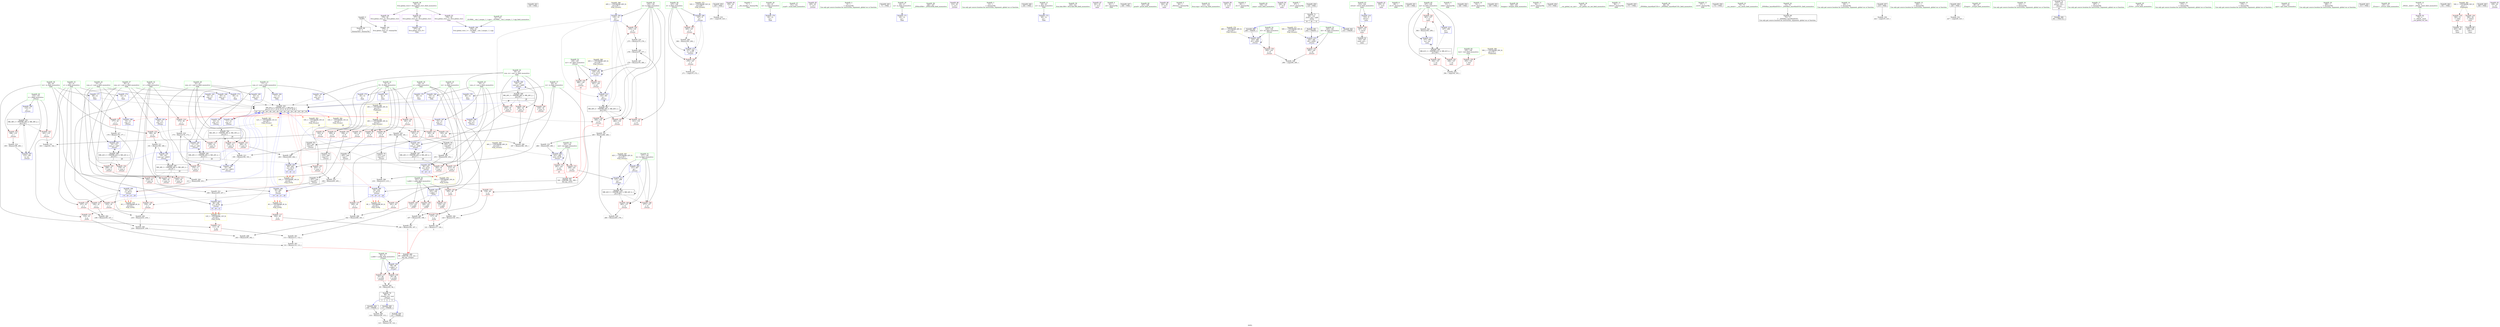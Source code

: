 digraph "SVFG" {
	label="SVFG";

	Node0x55a51d9b65b0 [shape=record,color=grey,label="{NodeID: 0\nNullPtr}"];
	Node0x55a51d9b65b0 -> Node0x55a51dad0b40[style=solid];
	Node0x55a51d9b65b0 -> Node0x55a51dad7b60[style=solid];
	Node0x55a51d77b920 [shape=record,color=black,label="{NodeID: 443\n150 = PHI()\n}"];
	Node0x55a51dad2490 [shape=record,color=blue,label="{NodeID: 194\n18\<--187\nsum_vx\<--add9\n_Z3runv\n}"];
	Node0x55a51dad2490 -> Node0x55a51daf3960[style=dashed];
	Node0x55a51daced50 [shape=record,color=red,label="{NodeID: 111\n190\<--20\n\<--sum_vy\n_Z3runv\n}"];
	Node0x55a51daced50 -> Node0x55a51dae1310[style=solid];
	Node0x55a51dacd590 [shape=record,color=green,label="{NodeID: 28\n22\<--23\nsum_vz\<--sum_vz_field_insensitive\nGlob }"];
	Node0x55a51dacd590 -> Node0x55a51dacefc0[style=solid];
	Node0x55a51dacd590 -> Node0x55a51dad4310[style=solid];
	Node0x55a51dacd590 -> Node0x55a51dad43a0[style=solid];
	Node0x55a51dacd590 -> Node0x55a51dad6f60[style=solid];
	Node0x55a51dacd590 -> Node0x55a51dad7e00[style=solid];
	Node0x55a51dacd590 -> Node0x55a51dad2630[style=solid];
	Node0x55a51dad4240 [shape=record,color=grey,label="{NodeID: 305\n253 = Binary(250, 252, )\n}"];
	Node0x55a51dad4240 -> Node0x55a51dad2a40[style=solid];
	Node0x55a51dad5610 [shape=record,color=red,label="{NodeID: 139\n106\<--101\n\<--t.addr\n_Z1Fd\n}"];
	Node0x55a51dad5610 -> Node0x55a51dad3340[style=solid];
	Node0x55a51dad0000 [shape=record,color=green,label="{NodeID: 56\n147\<--148\nii\<--ii_field_insensitive\n_Z3runv\n}"];
	Node0x55a51dad0000 -> Node0x55a51dad63e0[style=solid];
	Node0x55a51dad0000 -> Node0x55a51dad64b0[style=solid];
	Node0x55a51dad0000 -> Node0x55a51dad2e50[style=solid];
	Node0x55a51dad0000 -> Node0x55a51dada5a0[style=solid];
	Node0x55a51dae3410 [shape=record,color=grey,label="{NodeID: 333\n231 = cmp(230, 223, )\n}"];
	Node0x55a51dad6d60 [shape=record,color=blue,label="{NodeID: 167\n18\<--12\nsum_vx\<--\nGlob }"];
	Node0x55a51dad6d60 -> Node0x55a51daf1c60[style=dashed];
	Node0x55a51dad18a0 [shape=record,color=purple,label="{NodeID: 84\n350\<--42\n\<--.str\nmain\n}"];
	Node0x55a51dacb890 [shape=record,color=green,label="{NodeID: 1\n7\<--1\n__dso_handle\<--dummyObj\nGlob }"];
	Node0x55a51db10a20 [shape=record,color=black,label="{NodeID: 444\n109 = PHI(88, )\n}"];
	Node0x55a51db10a20 -> Node0x55a51dad3940[style=solid];
	Node0x55a51dad2560 [shape=record,color=blue,label="{NodeID: 195\n20\<--191\nsum_vy\<--add10\n_Z3runv\n}"];
	Node0x55a51dad2560 -> Node0x55a51daf3e60[style=dashed];
	Node0x55a51dacee20 [shape=record,color=red,label="{NodeID: 112\n225\<--20\n\<--sum_vy\n_Z3runv\n}"];
	Node0x55a51dacd690 [shape=record,color=green,label="{NodeID: 29\n24\<--25\ncx\<--cx_field_insensitive\nGlob }"];
	Node0x55a51dacd690 -> Node0x55a51dad7060[style=solid];
	Node0x55a51dae0b90 [shape=record,color=grey,label="{NodeID: 306\n216 = Binary(213, 215, )\n}"];
	Node0x55a51dae0b90 -> Node0x55a51dad2970[style=solid];
	Node0x55a51dad56e0 [shape=record,color=red,label="{NodeID: 140\n112\<--101\n\<--t.addr\n_Z1Fd\n}"];
	Node0x55a51dad56e0 -> Node0x55a51dad3c40[style=solid];
	Node0x55a51dad00d0 [shape=record,color=green,label="{NodeID: 57\n151\<--152\nscanf\<--scanf_field_insensitive\n}"];
	Node0x55a51dad6e60 [shape=record,color=blue,label="{NodeID: 168\n20\<--12\nsum_vy\<--\nGlob }"];
	Node0x55a51dad6e60 -> Node0x55a51daf1c60[style=dashed];
	Node0x55a51dad1970 [shape=record,color=purple,label="{NodeID: 85\n245\<--45\n\<--.str.1\n_Z3runv\n}"];
	Node0x55a51dacb920 [shape=record,color=green,label="{NodeID: 2\n9\<--1\n\<--dummyObj\nCan only get source location for instruction, argument, global var or function.}"];
	Node0x55a51db10c10 [shape=record,color=black,label="{NodeID: 445\n71 = PHI()\n}"];
	Node0x55a51daf6060 [shape=record,color=yellow,style=double,label="{NodeID: 362\n10V_1 = ENCHI(MR_10V_0)\npts\{37 \}\nFun[_Z3runv]|{|<s2>28}}"];
	Node0x55a51daf6060 -> Node0x55a51dad4ec0[style=dashed];
	Node0x55a51daf6060 -> Node0x55a51dad2a40[style=dashed];
	Node0x55a51daf6060:s2 -> Node0x55a51daf1c60[style=dashed,color=blue];
	Node0x55a51dad2630 [shape=record,color=blue,label="{NodeID: 196\n22\<--195\nsum_vz\<--add11\n_Z3runv\n}"];
	Node0x55a51dad2630 -> Node0x55a51daf4360[style=dashed];
	Node0x55a51daceef0 [shape=record,color=red,label="{NodeID: 113\n255\<--20\n\<--sum_vy\n_Z3runv\n}"];
	Node0x55a51daceef0 -> Node0x55a51dae1490[style=solid];
	Node0x55a51dacd790 [shape=record,color=green,label="{NodeID: 30\n26\<--27\ncy\<--cy_field_insensitive\nGlob }"];
	Node0x55a51dacd790 -> Node0x55a51dad7160[style=solid];
	Node0x55a51dae0d10 [shape=record,color=grey,label="{NodeID: 307\n279 = Binary(278, 280, )\n}"];
	Node0x55a51dae0d10 -> Node0x55a51dad2f20[style=solid];
	Node0x55a51dad57b0 [shape=record,color=red,label="{NodeID: 141\n119\<--101\n\<--t.addr\n_Z1Fd\n}"];
	Node0x55a51dad57b0 -> Node0x55a51dae2990[style=solid];
	Node0x55a51dad01d0 [shape=record,color=green,label="{NodeID: 58\n166\<--167\n_ZNSirsERd\<--_ZNSirsERd_field_insensitive\n}"];
	Node0x55a51dad6f60 [shape=record,color=blue,label="{NodeID: 169\n22\<--12\nsum_vz\<--\nGlob }"];
	Node0x55a51dad6f60 -> Node0x55a51daf1c60[style=dashed];
	Node0x55a51dad1a40 [shape=record,color=purple,label="{NodeID: 86\n312\<--45\n\<--.str.1\n_Z3runv\n}"];
	Node0x55a51dacb9b0 [shape=record,color=green,label="{NodeID: 3\n12\<--1\n\<--dummyObj\nCan only get source location for instruction, argument, global var or function.}"];
	Node0x55a51db10ce0 [shape=record,color=black,label="{NodeID: 446\n244 = PHI()\n}"];
	Node0x55a51daf6140 [shape=record,color=yellow,style=double,label="{NodeID: 363\n12V_1 = ENCHI(MR_12V_0)\npts\{39 \}\nFun[_Z3runv]|{|<s2>28}}"];
	Node0x55a51daf6140 -> Node0x55a51dad5060[style=dashed];
	Node0x55a51daf6140 -> Node0x55a51dad2b10[style=dashed];
	Node0x55a51daf6140:s2 -> Node0x55a51daf1c60[style=dashed,color=blue];
	Node0x55a51dad2700 [shape=record,color=blue,label="{NodeID: 197\n133\<--199\ni\<--inc\n_Z3runv\n}"];
	Node0x55a51dad2700 -> Node0x55a51daf4860[style=dashed];
	Node0x55a51dacefc0 [shape=record,color=red,label="{NodeID: 114\n194\<--22\n\<--sum_vz\n_Z3runv\n}"];
	Node0x55a51dacefc0 -> Node0x55a51dae1610[style=solid];
	Node0x55a51dacd890 [shape=record,color=green,label="{NodeID: 31\n28\<--29\ncz\<--cz_field_insensitive\nGlob }"];
	Node0x55a51dacd890 -> Node0x55a51dad7260[style=solid];
	Node0x55a51dae0e90 [shape=record,color=grey,label="{NodeID: 308\n187 = Binary(186, 185, )\n}"];
	Node0x55a51dae0e90 -> Node0x55a51dad2490[style=solid];
	Node0x55a51dad5880 [shape=record,color=red,label="{NodeID: 142\n161\<--133\n\<--i\n_Z3runv\n}"];
	Node0x55a51dad5880 -> Node0x55a51dae3110[style=solid];
	Node0x55a51dad02d0 [shape=record,color=green,label="{NodeID: 59\n220\<--221\nllvm.fabs.f64\<--llvm.fabs.f64_field_insensitive\n}"];
	Node0x55a51dad7060 [shape=record,color=blue,label="{NodeID: 170\n24\<--12\ncx\<--\nGlob }"];
	Node0x55a51dad1b10 [shape=record,color=purple,label="{NodeID: 87\n341\<--47\n\<--.str.2\nmain\n}"];
	Node0x55a51dacba40 [shape=record,color=green,label="{NodeID: 4\n42\<--1\n.str\<--dummyObj\nGlob }"];
	Node0x55a51db10db0 [shape=record,color=black,label="{NodeID: 447\n246 = PHI()\n}"];
	Node0x55a51daf6220 [shape=record,color=yellow,style=double,label="{NodeID: 364\n14V_1 = ENCHI(MR_14V_0)\npts\{41 \}\nFun[_Z3runv]|{|<s2>28}}"];
	Node0x55a51daf6220 -> Node0x55a51dad5200[style=dashed];
	Node0x55a51daf6220 -> Node0x55a51dad2be0[style=dashed];
	Node0x55a51daf6220:s2 -> Node0x55a51daf1c60[style=dashed,color=blue];
	Node0x55a51dad27d0 [shape=record,color=blue,label="{NodeID: 198\n30\<--206\nx\<--div\n_Z3runv\n|{|<s2>19|<s3>20|<s4>21|<s5>28}}"];
	Node0x55a51dad27d0 -> Node0x55a51dad45d0[style=dashed];
	Node0x55a51dad27d0 -> Node0x55a51dad46a0[style=dashed];
	Node0x55a51dad27d0:s2 -> Node0x55a51daf6a00[style=dashed,color=red];
	Node0x55a51dad27d0:s3 -> Node0x55a51daf6a00[style=dashed,color=red];
	Node0x55a51dad27d0:s4 -> Node0x55a51daf6a00[style=dashed,color=red];
	Node0x55a51dad27d0:s5 -> Node0x55a51daf1c60[style=dashed,color=blue];
	Node0x55a51dad4310 [shape=record,color=red,label="{NodeID: 115\n229\<--22\n\<--sum_vz\n_Z3runv\n}"];
	Node0x55a51dacd990 [shape=record,color=green,label="{NodeID: 32\n30\<--31\nx\<--x_field_insensitive\nGlob }"];
	Node0x55a51dacd990 -> Node0x55a51dad4430[style=solid];
	Node0x55a51dacd990 -> Node0x55a51dad4500[style=solid];
	Node0x55a51dacd990 -> Node0x55a51dad45d0[style=solid];
	Node0x55a51dacd990 -> Node0x55a51dad46a0[style=solid];
	Node0x55a51dacd990 -> Node0x55a51dad7360[style=solid];
	Node0x55a51dacd990 -> Node0x55a51dad27d0[style=solid];
	Node0x55a51dae1010 [shape=record,color=grey,label="{NodeID: 309\n263 = Binary(260, 262, )\n}"];
	Node0x55a51dae1010 -> Node0x55a51dad2be0[style=solid];
	Node0x55a51dad5950 [shape=record,color=red,label="{NodeID: 143\n198\<--133\n\<--i\n_Z3runv\n}"];
	Node0x55a51dad5950 -> Node0x55a51dae1790[style=solid];
	Node0x55a51dad03d0 [shape=record,color=green,label="{NodeID: 60\n247\<--248\nprintf\<--printf_field_insensitive\n}"];
	Node0x55a51dad7160 [shape=record,color=blue,label="{NodeID: 171\n26\<--12\ncy\<--\nGlob }"];
	Node0x55a51dad1be0 [shape=record,color=purple,label="{NodeID: 88\n342\<--49\n\<--.str.3\nmain\n}"];
	Node0x55a51dacc280 [shape=record,color=green,label="{NodeID: 5\n44\<--1\n_ZSt3cin\<--dummyObj\nGlob }"];
	Node0x55a51db10e80 [shape=record,color=black,label="{NodeID: 448\n115 = PHI(88, )\n}"];
	Node0x55a51db10e80 -> Node0x55a51dad3940[style=solid];
	Node0x55a51dad28a0 [shape=record,color=blue,label="{NodeID: 199\n32\<--211\ny\<--div13\n_Z3runv\n|{|<s2>19|<s3>20|<s4>21|<s5>28}}"];
	Node0x55a51dad28a0 -> Node0x55a51dad4910[style=dashed];
	Node0x55a51dad28a0 -> Node0x55a51dad49e0[style=dashed];
	Node0x55a51dad28a0:s2 -> Node0x55a51daf6b10[style=dashed,color=red];
	Node0x55a51dad28a0:s3 -> Node0x55a51daf6b10[style=dashed,color=red];
	Node0x55a51dad28a0:s4 -> Node0x55a51daf6b10[style=dashed,color=red];
	Node0x55a51dad28a0:s5 -> Node0x55a51daf1c60[style=dashed,color=blue];
	Node0x55a51dad43a0 [shape=record,color=red,label="{NodeID: 116\n260\<--22\n\<--sum_vz\n_Z3runv\n}"];
	Node0x55a51dad43a0 -> Node0x55a51dae1010[style=solid];
	Node0x55a51dacda90 [shape=record,color=green,label="{NodeID: 33\n32\<--33\ny\<--y_field_insensitive\nGlob }"];
	Node0x55a51dacda90 -> Node0x55a51dad4770[style=solid];
	Node0x55a51dacda90 -> Node0x55a51dad4840[style=solid];
	Node0x55a51dacda90 -> Node0x55a51dad4910[style=solid];
	Node0x55a51dacda90 -> Node0x55a51dad49e0[style=solid];
	Node0x55a51dacda90 -> Node0x55a51dad7460[style=solid];
	Node0x55a51dacda90 -> Node0x55a51dad28a0[style=solid];
	Node0x55a51dae1190 [shape=record,color=grey,label="{NodeID: 310\n206 = Binary(203, 205, )\n}"];
	Node0x55a51dae1190 -> Node0x55a51dad27d0[style=solid];
	Node0x55a51dad5a20 [shape=record,color=red,label="{NodeID: 144\n274\<--135\n\<--lo\n_Z3runv\n}"];
	Node0x55a51dad5a20 -> Node0x55a51dae1a90[style=solid];
	Node0x55a51dad04d0 [shape=record,color=green,label="{NodeID: 61\n315\<--316\nllvm.trap\<--llvm.trap_field_insensitive\n}"];
	Node0x55a51dad7260 [shape=record,color=blue,label="{NodeID: 172\n28\<--12\ncz\<--\nGlob }"];
	Node0x55a51dad1cb0 [shape=record,color=purple,label="{NodeID: 89\n347\<--52\n\<--.str.4\nmain\n}"];
	Node0x55a51dacc310 [shape=record,color=green,label="{NodeID: 6\n45\<--1\n.str.1\<--dummyObj\nGlob }"];
	Node0x55a51db110f0 [shape=record,color=black,label="{NodeID: 449\n122 = PHI(88, )\n}"];
	Node0x55a51db110f0 -> Node0x55a51dae2510[style=solid];
	Node0x55a51daf63e0 [shape=record,color=yellow,style=double,label="{NodeID: 366\n40V_1 = ENCHI(MR_40V_0)\npts\{136 \}\nFun[_Z3runv]}"];
	Node0x55a51daf63e0 -> Node0x55a51dad2cb0[style=dashed];
	Node0x55a51dad2970 [shape=record,color=blue,label="{NodeID: 200\n34\<--216\nz\<--div15\n_Z3runv\n|{|<s2>19|<s3>20|<s4>21|<s5>28}}"];
	Node0x55a51dad2970 -> Node0x55a51dad4c50[style=dashed];
	Node0x55a51dad2970 -> Node0x55a51dad4d20[style=dashed];
	Node0x55a51dad2970:s2 -> Node0x55a51daf6bf0[style=dashed,color=red];
	Node0x55a51dad2970:s3 -> Node0x55a51daf6bf0[style=dashed,color=red];
	Node0x55a51dad2970:s4 -> Node0x55a51daf6bf0[style=dashed,color=red];
	Node0x55a51dad2970:s5 -> Node0x55a51daf1c60[style=dashed,color=blue];
	Node0x55a51dad4430 [shape=record,color=red,label="{NodeID: 117\n104\<--30\n\<--x\n_Z1Fd\n}"];
	Node0x55a51dad4430 -> Node0x55a51dad3640[style=solid];
	Node0x55a51dacdb90 [shape=record,color=green,label="{NodeID: 34\n34\<--35\nz\<--z_field_insensitive\nGlob }"];
	Node0x55a51dacdb90 -> Node0x55a51dad4ab0[style=solid];
	Node0x55a51dacdb90 -> Node0x55a51dad4b80[style=solid];
	Node0x55a51dacdb90 -> Node0x55a51dad4c50[style=solid];
	Node0x55a51dacdb90 -> Node0x55a51dad4d20[style=solid];
	Node0x55a51dacdb90 -> Node0x55a51dad7560[style=solid];
	Node0x55a51dacdb90 -> Node0x55a51dad2970[style=solid];
	Node0x55a51dae1310 [shape=record,color=grey,label="{NodeID: 311\n191 = Binary(190, 189, )\n}"];
	Node0x55a51dae1310 -> Node0x55a51dad2560[style=solid];
	Node0x55a51dad5af0 [shape=record,color=red,label="{NodeID: 145\n282\<--135\n\<--lo\n_Z3runv\n}"];
	Node0x55a51dad5af0 -> Node0x55a51dae2210[style=solid];
	Node0x55a51dad05d0 [shape=record,color=green,label="{NodeID: 62\n330\<--331\nmain\<--main_field_insensitive\n}"];
	Node0x55a51dad7360 [shape=record,color=blue,label="{NodeID: 173\n30\<--12\nx\<--\nGlob }"];
	Node0x55a51dad7360 -> Node0x55a51daf1c60[style=dashed];
	Node0x55a51dad1d80 [shape=record,color=purple,label="{NodeID: 90\n348\<--54\n\<--.str.5\nmain\n}"];
	Node0x55a51dacc3a0 [shape=record,color=green,label="{NodeID: 7\n47\<--1\n.str.2\<--dummyObj\nGlob }"];
	Node0x55a51db11230 [shape=record,color=black,label="{NodeID: 450\n124 = PHI()\n}"];
	Node0x55a51db11230 -> Node0x55a51dad0e10[style=solid];
	Node0x55a51daf64c0 [shape=record,color=yellow,style=double,label="{NodeID: 367\n42V_1 = ENCHI(MR_42V_0)\npts\{138 \}\nFun[_Z3runv]}"];
	Node0x55a51daf64c0 -> Node0x55a51dad2d80[style=dashed];
	Node0x55a51dad2a40 [shape=record,color=blue,label="{NodeID: 201\n36\<--253\nvx\<--div27\n_Z3runv\n|{<s0>19|<s1>20|<s2>21}}"];
	Node0x55a51dad2a40:s0 -> Node0x55a51daf6cd0[style=dashed,color=red];
	Node0x55a51dad2a40:s1 -> Node0x55a51daf6cd0[style=dashed,color=red];
	Node0x55a51dad2a40:s2 -> Node0x55a51daf6cd0[style=dashed,color=red];
	Node0x55a51dad4500 [shape=record,color=red,label="{NodeID: 118\n173\<--30\n\<--x\n_Z3runv\n}"];
	Node0x55a51dad4500 -> Node0x55a51dae1f10[style=solid];
	Node0x55a51dacdc90 [shape=record,color=green,label="{NodeID: 35\n36\<--37\nvx\<--vx_field_insensitive\nGlob }"];
	Node0x55a51dacdc90 -> Node0x55a51dad4df0[style=solid];
	Node0x55a51dacdc90 -> Node0x55a51dad4ec0[style=solid];
	Node0x55a51dacdc90 -> Node0x55a51dad7660[style=solid];
	Node0x55a51dacdc90 -> Node0x55a51dad2a40[style=solid];
	Node0x55a51dae1490 [shape=record,color=grey,label="{NodeID: 312\n258 = Binary(255, 257, )\n}"];
	Node0x55a51dae1490 -> Node0x55a51dad2b10[style=solid];
	Node0x55a51dad5bc0 [shape=record,color=red,label="{NodeID: 146\n309\<--135\n\<--lo\n_Z3runv\n|{<s0>21}}"];
	Node0x55a51dad5bc0:s0 -> Node0x55a51db123a0[style=solid,color=red];
	Node0x55a51dad06d0 [shape=record,color=green,label="{NodeID: 63\n333\<--334\nretval\<--retval_field_insensitive\nmain\n}"];
	Node0x55a51dad06d0 -> Node0x55a51dad6580[style=solid];
	Node0x55a51dad06d0 -> Node0x55a51dada670[style=solid];
	Node0x55a51dad7460 [shape=record,color=blue,label="{NodeID: 174\n32\<--12\ny\<--\nGlob }"];
	Node0x55a51dad7460 -> Node0x55a51daf1c60[style=dashed];
	Node0x55a51dad1e50 [shape=record,color=purple,label="{NodeID: 91\n359\<--57\n\<--.str.6\nmain\n}"];
	Node0x55a51dacc430 [shape=record,color=green,label="{NodeID: 8\n49\<--1\n.str.3\<--dummyObj\nGlob }"];
	Node0x55a51db11300 [shape=record,color=black,label="{NodeID: 451\n165 = PHI()\n}"];
	Node0x55a51daf65a0 [shape=record,color=yellow,style=double,label="{NodeID: 368\n44V_1 = ENCHI(MR_44V_0)\npts\{140 \}\nFun[_Z3runv]}"];
	Node0x55a51daf65a0 -> Node0x55a51dad2f20[style=dashed];
	Node0x55a51dad2b10 [shape=record,color=blue,label="{NodeID: 202\n38\<--258\nvy\<--div29\n_Z3runv\n|{<s0>19|<s1>20|<s2>21}}"];
	Node0x55a51dad2b10:s0 -> Node0x55a51daf6db0[style=dashed,color=red];
	Node0x55a51dad2b10:s1 -> Node0x55a51daf6db0[style=dashed,color=red];
	Node0x55a51dad2b10:s2 -> Node0x55a51daf6db0[style=dashed,color=red];
	Node0x55a51dad45d0 [shape=record,color=red,label="{NodeID: 119\n233\<--30\n\<--x\n_Z3runv\n}"];
	Node0x55a51dad45d0 -> Node0x55a51dade800[style=solid];
	Node0x55a51dacdd90 [shape=record,color=green,label="{NodeID: 36\n38\<--39\nvy\<--vy_field_insensitive\nGlob }"];
	Node0x55a51dacdd90 -> Node0x55a51dad4f90[style=solid];
	Node0x55a51dacdd90 -> Node0x55a51dad5060[style=solid];
	Node0x55a51dacdd90 -> Node0x55a51dad7760[style=solid];
	Node0x55a51dacdd90 -> Node0x55a51dad2b10[style=solid];
	Node0x55a51dae1610 [shape=record,color=grey,label="{NodeID: 313\n195 = Binary(194, 193, )\n}"];
	Node0x55a51dae1610 -> Node0x55a51dad2630[style=solid];
	Node0x55a51dad5c90 [shape=record,color=red,label="{NodeID: 147\n311\<--135\n\<--lo\n_Z3runv\n}"];
	Node0x55a51dad07a0 [shape=record,color=green,label="{NodeID: 64\n335\<--336\ntest\<--test_field_insensitive\nmain\n}"];
	Node0x55a51dad07a0 -> Node0x55a51dad6650[style=solid];
	Node0x55a51daf1260 [shape=record,color=black,label="{NodeID: 341\nMR_40V_4 = PHI(MR_40V_5, MR_40V_3, )\npts\{136 \}\n}"];
	Node0x55a51daf1260 -> Node0x55a51dad5a20[style=dashed];
	Node0x55a51daf1260 -> Node0x55a51dad5af0[style=dashed];
	Node0x55a51daf1260 -> Node0x55a51dad5bc0[style=dashed];
	Node0x55a51daf1260 -> Node0x55a51dad5c90[style=dashed];
	Node0x55a51daf1260 -> Node0x55a51dada4d0[style=dashed];
	Node0x55a51daf1260 -> Node0x55a51daf1260[style=dashed];
	Node0x55a51dad7560 [shape=record,color=blue,label="{NodeID: 175\n34\<--12\nz\<--\nGlob }"];
	Node0x55a51dad7560 -> Node0x55a51daf1c60[style=dashed];
	Node0x55a51dad1f20 [shape=record,color=purple,label="{NodeID: 92\n377\<--59\nllvm.global_ctors_0\<--llvm.global_ctors\nGlob }"];
	Node0x55a51dad1f20 -> Node0x55a51dad7960[style=solid];
	Node0x55a51dacc4c0 [shape=record,color=green,label="{NodeID: 9\n51\<--1\nstdin\<--dummyObj\nGlob }"];
	Node0x55a51db113d0 [shape=record,color=black,label="{NodeID: 452\n168 = PHI()\n}"];
	Node0x55a51daf6680 [shape=record,color=yellow,style=double,label="{NodeID: 369\n46V_1 = ENCHI(MR_46V_0)\npts\{142 \}\nFun[_Z3runv]}"];
	Node0x55a51daf6680 -> Node0x55a51dad2ff0[style=dashed];
	Node0x55a51dad2be0 [shape=record,color=blue,label="{NodeID: 203\n40\<--263\nvz\<--div31\n_Z3runv\n|{<s0>19|<s1>20|<s2>21}}"];
	Node0x55a51dad2be0:s0 -> Node0x55a51daf6e90[style=dashed,color=red];
	Node0x55a51dad2be0:s1 -> Node0x55a51daf6e90[style=dashed,color=red];
	Node0x55a51dad2be0:s2 -> Node0x55a51daf6e90[style=dashed,color=red];
	Node0x55a51dad46a0 [shape=record,color=red,label="{NodeID: 120\n234\<--30\n\<--x\n_Z3runv\n}"];
	Node0x55a51dad46a0 -> Node0x55a51dade800[style=solid];
	Node0x55a51dacde90 [shape=record,color=green,label="{NodeID: 37\n40\<--41\nvz\<--vz_field_insensitive\nGlob }"];
	Node0x55a51dacde90 -> Node0x55a51dad5130[style=solid];
	Node0x55a51dacde90 -> Node0x55a51dad5200[style=solid];
	Node0x55a51dacde90 -> Node0x55a51dad7860[style=solid];
	Node0x55a51dacde90 -> Node0x55a51dad2be0[style=solid];
	Node0x55a51dae1790 [shape=record,color=grey,label="{NodeID: 314\n199 = Binary(198, 200, )\n}"];
	Node0x55a51dae1790 -> Node0x55a51dad2700[style=solid];
	Node0x55a51dad5d60 [shape=record,color=red,label="{NodeID: 148\n277\<--137\n\<--hi\n_Z3runv\n}"];
	Node0x55a51dad5d60 -> Node0x55a51dae2090[style=solid];
	Node0x55a51dad0870 [shape=record,color=green,label="{NodeID: 65\n337\<--338\nno\<--no_field_insensitive\nmain\n}"];
	Node0x55a51dad0870 -> Node0x55a51dad6720[style=solid];
	Node0x55a51dad0870 -> Node0x55a51dad67f0[style=solid];
	Node0x55a51dad0870 -> Node0x55a51dad68c0[style=solid];
	Node0x55a51dad0870 -> Node0x55a51dada740[style=solid];
	Node0x55a51dad0870 -> Node0x55a51dada810[style=solid];
	Node0x55a51daf1760 [shape=record,color=black,label="{NodeID: 342\nMR_42V_5 = PHI(MR_42V_3, MR_42V_4, )\npts\{138 \}\n}"];
	Node0x55a51daf1760 -> Node0x55a51dad5d60[style=dashed];
	Node0x55a51daf1760 -> Node0x55a51dad5e30[style=dashed];
	Node0x55a51daf1760 -> Node0x55a51dad3260[style=dashed];
	Node0x55a51daf1760 -> Node0x55a51daf1760[style=dashed];
	Node0x55a51dad7660 [shape=record,color=blue,label="{NodeID: 176\n36\<--12\nvx\<--\nGlob }"];
	Node0x55a51dad7660 -> Node0x55a51daf1c60[style=dashed];
	Node0x55a51dad2020 [shape=record,color=purple,label="{NodeID: 93\n378\<--59\nllvm.global_ctors_1\<--llvm.global_ctors\nGlob }"];
	Node0x55a51dad2020 -> Node0x55a51dad7a60[style=solid];
	Node0x55a51dacc550 [shape=record,color=green,label="{NodeID: 10\n52\<--1\n.str.4\<--dummyObj\nGlob }"];
	Node0x55a51db114a0 [shape=record,color=black,label="{NodeID: 453\n169 = PHI()\n}"];
	Node0x55a51daf6760 [shape=record,color=yellow,style=double,label="{NodeID: 370\n48V_1 = ENCHI(MR_48V_0)\npts\{144 \}\nFun[_Z3runv]}"];
	Node0x55a51daf6760 -> Node0x55a51dad30c0[style=dashed];
	Node0x55a51dad2cb0 [shape=record,color=blue,label="{NodeID: 204\n135\<--12\nlo\<--\n_Z3runv\n}"];
	Node0x55a51dad2cb0 -> Node0x55a51dad5a20[style=dashed];
	Node0x55a51dad2cb0 -> Node0x55a51dad5af0[style=dashed];
	Node0x55a51dad2cb0 -> Node0x55a51dad5bc0[style=dashed];
	Node0x55a51dad2cb0 -> Node0x55a51dad5c90[style=dashed];
	Node0x55a51dad2cb0 -> Node0x55a51dada4d0[style=dashed];
	Node0x55a51dad2cb0 -> Node0x55a51daf1260[style=dashed];
	Node0x55a51dad4770 [shape=record,color=red,label="{NodeID: 121\n110\<--32\n\<--y\n_Z1Fd\n}"];
	Node0x55a51dad4770 -> Node0x55a51dad3f40[style=solid];
	Node0x55a51dacdf90 [shape=record,color=green,label="{NodeID: 38\n59\<--63\nllvm.global_ctors\<--llvm.global_ctors_field_insensitive\nGlob }"];
	Node0x55a51dacdf90 -> Node0x55a51dad1f20[style=solid];
	Node0x55a51dacdf90 -> Node0x55a51dad2020[style=solid];
	Node0x55a51dacdf90 -> Node0x55a51dad2120[style=solid];
	Node0x55a51dae1910 [shape=record,color=grey,label="{NodeID: 315\n286 = Binary(285, 280, )\n}"];
	Node0x55a51dae1910 -> Node0x55a51dad2ff0[style=solid];
	Node0x55a51dad5e30 [shape=record,color=red,label="{NodeID: 149\n283\<--137\n\<--hi\n_Z3runv\n}"];
	Node0x55a51dad5e30 -> Node0x55a51dae1d90[style=solid];
	Node0x55a51dad0940 [shape=record,color=green,label="{NodeID: 66\n344\<--345\nfreopen\<--freopen_field_insensitive\n}"];
	Node0x55a51daf1c60 [shape=record,color=black,label="{NodeID: 343\nMR_63V_2 = PHI(MR_63V_3, MR_63V_1, )\npts\{13 15 17 19 21 23 31 33 35 37 39 41 \}\n|{<s0>28|<s1>28|<s2>28|<s3>28|<s4>28|<s5>28|<s6>28|<s7>28|<s8>28|<s9>28|<s10>28|<s11>28|<s12>28|<s13>28|<s14>28}}"];
	Node0x55a51daf1c60:s0 -> Node0x55a51dad4500[style=dashed,color=red];
	Node0x55a51daf1c60:s1 -> Node0x55a51dad4840[style=dashed,color=red];
	Node0x55a51daf1c60:s2 -> Node0x55a51dad4b80[style=dashed,color=red];
	Node0x55a51daf1c60:s3 -> Node0x55a51dad7e00[style=dashed,color=red];
	Node0x55a51daf1c60:s4 -> Node0x55a51dad7ed0[style=dashed,color=red];
	Node0x55a51daf1c60:s5 -> Node0x55a51dad7fa0[style=dashed,color=red];
	Node0x55a51daf1c60:s6 -> Node0x55a51dad8070[style=dashed,color=red];
	Node0x55a51daf1c60:s7 -> Node0x55a51dad8140[style=dashed,color=red];
	Node0x55a51daf1c60:s8 -> Node0x55a51dad8210[style=dashed,color=red];
	Node0x55a51daf1c60:s9 -> Node0x55a51dad27d0[style=dashed,color=red];
	Node0x55a51daf1c60:s10 -> Node0x55a51dad28a0[style=dashed,color=red];
	Node0x55a51daf1c60:s11 -> Node0x55a51dad2970[style=dashed,color=red];
	Node0x55a51daf1c60:s12 -> Node0x55a51daf6060[style=dashed,color=red];
	Node0x55a51daf1c60:s13 -> Node0x55a51daf6140[style=dashed,color=red];
	Node0x55a51daf1c60:s14 -> Node0x55a51daf6220[style=dashed,color=red];
	Node0x55a51dad7760 [shape=record,color=blue,label="{NodeID: 177\n38\<--12\nvy\<--\nGlob }"];
	Node0x55a51dad7760 -> Node0x55a51daf1c60[style=dashed];
	Node0x55a51dad2120 [shape=record,color=purple,label="{NodeID: 94\n379\<--59\nllvm.global_ctors_2\<--llvm.global_ctors\nGlob }"];
	Node0x55a51dad2120 -> Node0x55a51dad7b60[style=solid];
	Node0x55a51dacc5e0 [shape=record,color=green,label="{NodeID: 11\n54\<--1\n.str.5\<--dummyObj\nGlob }"];
	Node0x55a51db115a0 [shape=record,color=black,label="{NodeID: 454\n170 = PHI()\n}"];
	Node0x55a51daf6840 [shape=record,color=yellow,style=double,label="{NodeID: 371\n50V_1 = ENCHI(MR_50V_0)\npts\{146 \}\nFun[_Z3runv]}"];
	Node0x55a51daf6840 -> Node0x55a51dad3190[style=dashed];
	Node0x55a51dad2d80 [shape=record,color=blue,label="{NodeID: 205\n137\<--267\nhi\<--\n_Z3runv\n}"];
	Node0x55a51dad2d80 -> Node0x55a51dad5d60[style=dashed];
	Node0x55a51dad2d80 -> Node0x55a51dad5e30[style=dashed];
	Node0x55a51dad2d80 -> Node0x55a51dad3260[style=dashed];
	Node0x55a51dad2d80 -> Node0x55a51daf1760[style=dashed];
	Node0x55a51dad4840 [shape=record,color=red,label="{NodeID: 122\n177\<--32\n\<--y\n_Z3runv\n}"];
	Node0x55a51dad4840 -> Node0x55a51dae1c10[style=solid];
	Node0x55a51dace090 [shape=record,color=green,label="{NodeID: 39\n64\<--65\n__cxx_global_var_init\<--__cxx_global_var_init_field_insensitive\n}"];
	Node0x55a51dae1a90 [shape=record,color=grey,label="{NodeID: 316\n275 = Binary(274, 276, )\n}"];
	Node0x55a51dae1a90 -> Node0x55a51dae2090[style=solid];
	Node0x55a51dad5f00 [shape=record,color=red,label="{NodeID: 150\n288\<--139\n\<--m1\n_Z3runv\n|{<s0>19}}"];
	Node0x55a51dad5f00:s0 -> Node0x55a51db123a0[style=solid,color=red];
	Node0x55a51dad0a40 [shape=record,color=green,label="{NodeID: 67\n61\<--373\n_GLOBAL__sub_I_maojm_1_1.cpp\<--_GLOBAL__sub_I_maojm_1_1.cpp_field_insensitive\n}"];
	Node0x55a51dad0a40 -> Node0x55a51dad7a60[style=solid];
	Node0x55a51daf2160 [shape=record,color=black,label="{NodeID: 344\nMR_61V_3 = PHI(MR_61V_4, MR_61V_2, )\npts\{338 \}\n}"];
	Node0x55a51daf2160 -> Node0x55a51dad6720[style=dashed];
	Node0x55a51daf2160 -> Node0x55a51dad67f0[style=dashed];
	Node0x55a51daf2160 -> Node0x55a51dad68c0[style=dashed];
	Node0x55a51daf2160 -> Node0x55a51dada810[style=dashed];
	Node0x55a51dad7860 [shape=record,color=blue,label="{NodeID: 178\n40\<--12\nvz\<--\nGlob }"];
	Node0x55a51dad7860 -> Node0x55a51daf1c60[style=dashed];
	Node0x55a51dad2220 [shape=record,color=red,label="{NodeID: 95\n162\<--8\n\<--N\n_Z3runv\n}"];
	Node0x55a51dad2220 -> Node0x55a51dae3110[style=solid];
	Node0x55a51dacc670 [shape=record,color=green,label="{NodeID: 12\n56\<--1\nstdout\<--dummyObj\nGlob }"];
	Node0x55a51db116a0 [shape=record,color=black,label="{NodeID: 455\n171 = PHI()\n}"];
	Node0x55a51daf6920 [shape=record,color=yellow,style=double,label="{NodeID: 372\n52V_1 = ENCHI(MR_52V_0)\npts\{148 \}\nFun[_Z3runv]}"];
	Node0x55a51daf6920 -> Node0x55a51dad2e50[style=dashed];
	Node0x55a51dad2e50 [shape=record,color=blue,label="{NodeID: 206\n147\<--9\nii\<--\n_Z3runv\n}"];
	Node0x55a51dad2e50 -> Node0x55a51dad63e0[style=dashed];
	Node0x55a51dad2e50 -> Node0x55a51dad64b0[style=dashed];
	Node0x55a51dad2e50 -> Node0x55a51dada5a0[style=dashed];
	Node0x55a51dad4910 [shape=record,color=red,label="{NodeID: 123\n236\<--32\n\<--y\n_Z3runv\n}"];
	Node0x55a51dad4910 -> Node0x55a51dad3ac0[style=solid];
	Node0x55a51dace190 [shape=record,color=green,label="{NodeID: 40\n68\<--69\n_ZNSt8ios_base4InitC1Ev\<--_ZNSt8ios_base4InitC1Ev_field_insensitive\n}"];
	Node0x55a51dae1c10 [shape=record,color=grey,label="{NodeID: 317\n179 = Binary(178, 177, )\n}"];
	Node0x55a51dae1c10 -> Node0x55a51dad22f0[style=solid];
	Node0x55a51dad5fd0 [shape=record,color=red,label="{NodeID: 151\n301\<--139\n\<--m1\n_Z3runv\n}"];
	Node0x55a51dad5fd0 -> Node0x55a51dada4d0[style=solid];
	Node0x55a51dad0b40 [shape=record,color=black,label="{NodeID: 68\n2\<--3\ndummyVal\<--dummyVal\n}"];
	Node0x55a51daf2660 [shape=record,color=black,label="{NodeID: 345\nMR_20V_3 = PHI(MR_20V_4, MR_20V_2, )\npts\{13 \}\n|{|<s3>28}}"];
	Node0x55a51daf2660 -> Node0x55a51dacf620[style=dashed];
	Node0x55a51daf2660 -> Node0x55a51dacf6f0[style=dashed];
	Node0x55a51daf2660 -> Node0x55a51dad83b0[style=dashed];
	Node0x55a51daf2660:s3 -> Node0x55a51daf1c60[style=dashed,color=blue];
	Node0x55a51dad7960 [shape=record,color=blue,label="{NodeID: 179\n377\<--60\nllvm.global_ctors_0\<--\nGlob }"];
	Node0x55a51dacf140 [shape=record,color=red,label="{NodeID: 96\n204\<--8\n\<--N\n_Z3runv\n}"];
	Node0x55a51dacf140 -> Node0x55a51dad0fb0[style=solid];
	Node0x55a51dacc700 [shape=record,color=green,label="{NodeID: 13\n57\<--1\n.str.6\<--dummyObj\nGlob }"];
	Node0x55a51db117a0 [shape=record,color=black,label="{NodeID: 456\n172 = PHI()\n}"];
	Node0x55a51daf6a00 [shape=record,color=yellow,style=double,label="{NodeID: 373\n4V_1 = ENCHI(MR_4V_0)\npts\{31 \}\nFun[_Z1Fd]}"];
	Node0x55a51daf6a00 -> Node0x55a51dad4430[style=dashed];
	Node0x55a51dad2f20 [shape=record,color=blue,label="{NodeID: 207\n139\<--279\nm1\<--div37\n_Z3runv\n}"];
	Node0x55a51dad2f20 -> Node0x55a51dad5f00[style=dashed];
	Node0x55a51dad2f20 -> Node0x55a51dad5fd0[style=dashed];
	Node0x55a51dad2f20 -> Node0x55a51dad2f20[style=dashed];
	Node0x55a51dad49e0 [shape=record,color=red,label="{NodeID: 124\n237\<--32\n\<--y\n_Z3runv\n}"];
	Node0x55a51dad49e0 -> Node0x55a51dad3ac0[style=solid];
	Node0x55a51dace290 [shape=record,color=green,label="{NodeID: 41\n74\<--75\n__cxa_atexit\<--__cxa_atexit_field_insensitive\n}"];
	Node0x55a51dae1d90 [shape=record,color=grey,label="{NodeID: 318\n284 = Binary(283, 276, )\n}"];
	Node0x55a51dae1d90 -> Node0x55a51dae2210[style=solid];
	Node0x55a51dad60a0 [shape=record,color=red,label="{NodeID: 152\n291\<--141\n\<--m2\n_Z3runv\n|{<s0>20}}"];
	Node0x55a51dad60a0:s0 -> Node0x55a51db123a0[style=solid,color=red];
	Node0x55a51dad0c40 [shape=record,color=black,label="{NodeID: 69\n72\<--73\n\<--_ZNSt8ios_base4InitD1Ev\nCan only get source location for instruction, argument, global var or function.}"];
	Node0x55a51daf2b60 [shape=record,color=black,label="{NodeID: 346\nMR_22V_3 = PHI(MR_22V_4, MR_22V_2, )\npts\{15 \}\n|{|<s3>28}}"];
	Node0x55a51daf2b60 -> Node0x55a51dacf7c0[style=dashed];
	Node0x55a51daf2b60 -> Node0x55a51dacf890[style=dashed];
	Node0x55a51daf2b60 -> Node0x55a51dad22f0[style=dashed];
	Node0x55a51daf2b60:s3 -> Node0x55a51daf1c60[style=dashed,color=blue];
	Node0x55a51dad7a60 [shape=record,color=blue,label="{NodeID: 180\n378\<--61\nllvm.global_ctors_1\<--_GLOBAL__sub_I_maojm_1_1.cpp\nGlob }"];
	Node0x55a51dacf210 [shape=record,color=red,label="{NodeID: 97\n209\<--8\n\<--N\n_Z3runv\n}"];
	Node0x55a51dacf210 -> Node0x55a51dad1080[style=solid];
	Node0x55a51dacc790 [shape=record,color=green,label="{NodeID: 14\n60\<--1\n\<--dummyObj\nCan only get source location for instruction, argument, global var or function.}"];
	Node0x55a51db11870 [shape=record,color=black,label="{NodeID: 457\n219 = PHI()\n}"];
	Node0x55a51db11870 -> Node0x55a51dae2f90[style=solid];
	Node0x55a51daf6b10 [shape=record,color=yellow,style=double,label="{NodeID: 374\n6V_1 = ENCHI(MR_6V_0)\npts\{33 \}\nFun[_Z1Fd]}"];
	Node0x55a51daf6b10 -> Node0x55a51dad4770[style=dashed];
	Node0x55a51dad2ff0 [shape=record,color=blue,label="{NodeID: 208\n141\<--286\nm2\<--div40\n_Z3runv\n}"];
	Node0x55a51dad2ff0 -> Node0x55a51dad60a0[style=dashed];
	Node0x55a51dad2ff0 -> Node0x55a51dad6170[style=dashed];
	Node0x55a51dad2ff0 -> Node0x55a51dad2ff0[style=dashed];
	Node0x55a51dad4ab0 [shape=record,color=red,label="{NodeID: 125\n117\<--34\n\<--z\n_Z1Fd\n}"];
	Node0x55a51dad4ab0 -> Node0x55a51dae2690[style=solid];
	Node0x55a51dace390 [shape=record,color=green,label="{NodeID: 42\n73\<--79\n_ZNSt8ios_base4InitD1Ev\<--_ZNSt8ios_base4InitD1Ev_field_insensitive\n}"];
	Node0x55a51dace390 -> Node0x55a51dad0c40[style=solid];
	Node0x55a51dae1f10 [shape=record,color=grey,label="{NodeID: 319\n175 = Binary(174, 173, )\n}"];
	Node0x55a51dae1f10 -> Node0x55a51dad83b0[style=solid];
	Node0x55a51dad6170 [shape=record,color=red,label="{NodeID: 153\n298\<--141\n\<--m2\n_Z3runv\n}"];
	Node0x55a51dad6170 -> Node0x55a51dad3260[style=solid];
	Node0x55a51dad0d40 [shape=record,color=black,label="{NodeID: 70\n88\<--95\n_Z3sqrd_ret\<--mul\n_Z3sqrd\n|{<s0>3|<s1>4|<s2>5}}"];
	Node0x55a51dad0d40:s0 -> Node0x55a51db10a20[style=solid,color=blue];
	Node0x55a51dad0d40:s1 -> Node0x55a51db10e80[style=solid,color=blue];
	Node0x55a51dad0d40:s2 -> Node0x55a51db110f0[style=solid,color=blue];
	Node0x55a51daf3870 [shape=record,color=black,label="{NodeID: 347\nMR_24V_3 = PHI(MR_24V_4, MR_24V_2, )\npts\{17 \}\n|{|<s3>28}}"];
	Node0x55a51daf3870 -> Node0x55a51dace940[style=dashed];
	Node0x55a51daf3870 -> Node0x55a51dacea10[style=dashed];
	Node0x55a51daf3870 -> Node0x55a51dad23c0[style=dashed];
	Node0x55a51daf3870:s3 -> Node0x55a51daf1c60[style=dashed,color=blue];
	Node0x55a51dad7b60 [shape=record,color=blue, style = dotted,label="{NodeID: 181\n379\<--3\nllvm.global_ctors_2\<--dummyVal\nGlob }"];
	Node0x55a51dacf2e0 [shape=record,color=red,label="{NodeID: 98\n214\<--8\n\<--N\n_Z3runv\n}"];
	Node0x55a51dacf2e0 -> Node0x55a51dad1150[style=solid];
	Node0x55a51dacc890 [shape=record,color=green,label="{NodeID: 15\n200\<--1\n\<--dummyObj\nCan only get source location for instruction, argument, global var or function.}"];
	Node0x55a51db119a0 [shape=record,color=black,label="{NodeID: 458\n226 = PHI()\n}"];
	Node0x55a51db119a0 -> Node0x55a51dae3290[style=solid];
	Node0x55a51daf6bf0 [shape=record,color=yellow,style=double,label="{NodeID: 375\n8V_1 = ENCHI(MR_8V_0)\npts\{35 \}\nFun[_Z1Fd]}"];
	Node0x55a51daf6bf0 -> Node0x55a51dad4ab0[style=dashed];
	Node0x55a51dade680 [shape=record,color=grey,label="{NodeID: 292\n95 = Binary(93, 94, )\n}"];
	Node0x55a51dade680 -> Node0x55a51dad0d40[style=solid];
	Node0x55a51dad30c0 [shape=record,color=blue,label="{NodeID: 209\n143\<--289\nd1\<--call41\n_Z3runv\n}"];
	Node0x55a51dad30c0 -> Node0x55a51dad6240[style=dashed];
	Node0x55a51dad30c0 -> Node0x55a51dad30c0[style=dashed];
	Node0x55a51dad4b80 [shape=record,color=red,label="{NodeID: 126\n181\<--34\n\<--z\n_Z3runv\n}"];
	Node0x55a51dad4b80 -> Node0x55a51dae2810[style=solid];
	Node0x55a51dace490 [shape=record,color=green,label="{NodeID: 43\n86\<--87\n_Z3sqrd\<--_Z3sqrd_field_insensitive\n}"];
	Node0x55a51dae2090 [shape=record,color=grey,label="{NodeID: 320\n278 = Binary(275, 277, )\n}"];
	Node0x55a51dae2090 -> Node0x55a51dae0d10[style=solid];
	Node0x55a51dad6240 [shape=record,color=red,label="{NodeID: 154\n294\<--143\n\<--d1\n_Z3runv\n}"];
	Node0x55a51dad6240 -> Node0x55a51dae2c90[style=solid];
	Node0x55a51dad0e10 [shape=record,color=black,label="{NodeID: 71\n99\<--124\n_Z1Fd_ret\<--call9\n_Z1Fd\n|{<s0>19|<s1>20|<s2>21}}"];
	Node0x55a51dad0e10:s0 -> Node0x55a51db11ba0[style=solid,color=blue];
	Node0x55a51dad0e10:s1 -> Node0x55a51db11d70[style=solid,color=blue];
	Node0x55a51dad0e10:s2 -> Node0x55a51db11eb0[style=solid,color=blue];
	Node0x55a51daf3960 [shape=record,color=black,label="{NodeID: 348\nMR_26V_3 = PHI(MR_26V_4, MR_26V_2, )\npts\{19 \}\n|{|<s4>28}}"];
	Node0x55a51daf3960 -> Node0x55a51daceae0[style=dashed];
	Node0x55a51daf3960 -> Node0x55a51dacebb0[style=dashed];
	Node0x55a51daf3960 -> Node0x55a51dacec80[style=dashed];
	Node0x55a51daf3960 -> Node0x55a51dad2490[style=dashed];
	Node0x55a51daf3960:s4 -> Node0x55a51daf1c60[style=dashed,color=blue];
	Node0x55a51dad7c60 [shape=record,color=blue,label="{NodeID: 182\n90\<--89\na.addr\<--a\n_Z3sqrd\n}"];
	Node0x55a51dad7c60 -> Node0x55a51dad5470[style=dashed];
	Node0x55a51dad7c60 -> Node0x55a51dad5540[style=dashed];
	Node0x55a51dacf3b0 [shape=record,color=red,label="{NodeID: 99\n251\<--8\n\<--N\n_Z3runv\n}"];
	Node0x55a51dacf3b0 -> Node0x55a51dad1220[style=solid];
	Node0x55a51dacc990 [shape=record,color=green,label="{NodeID: 16\n223\<--1\n\<--dummyObj\nCan only get source location for instruction, argument, global var or function.}"];
	Node0x55a51db11aa0 [shape=record,color=black,label="{NodeID: 459\n230 = PHI()\n}"];
	Node0x55a51db11aa0 -> Node0x55a51dae3410[style=solid];
	Node0x55a51daf6cd0 [shape=record,color=yellow,style=double,label="{NodeID: 376\n10V_1 = ENCHI(MR_10V_0)\npts\{37 \}\nFun[_Z1Fd]}"];
	Node0x55a51daf6cd0 -> Node0x55a51dad4df0[style=dashed];
	Node0x55a51dade800 [shape=record,color=grey,label="{NodeID: 293\n235 = Binary(233, 234, )\n}"];
	Node0x55a51dade800 -> Node0x55a51dad3dc0[style=solid];
	Node0x55a51dad3190 [shape=record,color=blue,label="{NodeID: 210\n145\<--292\nd2\<--call42\n_Z3runv\n}"];
	Node0x55a51dad3190 -> Node0x55a51dad6310[style=dashed];
	Node0x55a51dad3190 -> Node0x55a51dad3190[style=dashed];
	Node0x55a51dad4c50 [shape=record,color=red,label="{NodeID: 127\n240\<--34\n\<--z\n_Z3runv\n}"];
	Node0x55a51dad4c50 -> Node0x55a51dad34c0[style=solid];
	Node0x55a51dace590 [shape=record,color=green,label="{NodeID: 44\n90\<--91\na.addr\<--a.addr_field_insensitive\n_Z3sqrd\n}"];
	Node0x55a51dace590 -> Node0x55a51dad5470[style=solid];
	Node0x55a51dace590 -> Node0x55a51dad5540[style=solid];
	Node0x55a51dace590 -> Node0x55a51dad7c60[style=solid];
	Node0x55a51dae2210 [shape=record,color=grey,label="{NodeID: 321\n285 = Binary(282, 284, )\n}"];
	Node0x55a51dae2210 -> Node0x55a51dae1910[style=solid];
	Node0x55a51dad6310 [shape=record,color=red,label="{NodeID: 155\n295\<--145\n\<--d2\n_Z3runv\n}"];
	Node0x55a51dad6310 -> Node0x55a51dae2c90[style=solid];
	Node0x55a51dad0ee0 [shape=record,color=black,label="{NodeID: 72\n132\<--200\n_Z3runv_ret\<--\n_Z3runv\n|{<s0>28}}"];
	Node0x55a51dad0ee0:s0 -> Node0x55a51db12260[style=solid,color=blue];
	Node0x55a51daf3e60 [shape=record,color=black,label="{NodeID: 349\nMR_28V_3 = PHI(MR_28V_4, MR_28V_2, )\npts\{21 \}\n|{|<s4>28}}"];
	Node0x55a51daf3e60 -> Node0x55a51daced50[style=dashed];
	Node0x55a51daf3e60 -> Node0x55a51dacee20[style=dashed];
	Node0x55a51daf3e60 -> Node0x55a51daceef0[style=dashed];
	Node0x55a51daf3e60 -> Node0x55a51dad2560[style=dashed];
	Node0x55a51daf3e60:s4 -> Node0x55a51daf1c60[style=dashed,color=blue];
	Node0x55a51dad7d30 [shape=record,color=blue,label="{NodeID: 183\n101\<--100\nt.addr\<--t\n_Z1Fd\n}"];
	Node0x55a51dad7d30 -> Node0x55a51dad5610[style=dashed];
	Node0x55a51dad7d30 -> Node0x55a51dad56e0[style=dashed];
	Node0x55a51dad7d30 -> Node0x55a51dad57b0[style=dashed];
	Node0x55a51dacf480 [shape=record,color=red,label="{NodeID: 100\n256\<--8\n\<--N\n_Z3runv\n}"];
	Node0x55a51dacf480 -> Node0x55a51dad12f0[style=solid];
	Node0x55a51dacca90 [shape=record,color=green,label="{NodeID: 17\n267\<--1\n\<--dummyObj\nCan only get source location for instruction, argument, global var or function.}"];
	Node0x55a51db11ba0 [shape=record,color=black,label="{NodeID: 460\n289 = PHI(99, )\n}"];
	Node0x55a51db11ba0 -> Node0x55a51dad30c0[style=solid];
	Node0x55a51daf6db0 [shape=record,color=yellow,style=double,label="{NodeID: 377\n12V_1 = ENCHI(MR_12V_0)\npts\{39 \}\nFun[_Z1Fd]}"];
	Node0x55a51daf6db0 -> Node0x55a51dad4f90[style=dashed];
	Node0x55a51dade980 [shape=record,color=grey,label="{NodeID: 294\n306 = Binary(305, 200, )\n}"];
	Node0x55a51dade980 -> Node0x55a51dada5a0[style=solid];
	Node0x55a51dad3260 [shape=record,color=blue,label="{NodeID: 211\n137\<--298\nhi\<--\n_Z3runv\n}"];
	Node0x55a51dad3260 -> Node0x55a51daf1760[style=dashed];
	Node0x55a51dad4d20 [shape=record,color=red,label="{NodeID: 128\n241\<--34\n\<--z\n_Z3runv\n}"];
	Node0x55a51dad4d20 -> Node0x55a51dad34c0[style=solid];
	Node0x55a51dace660 [shape=record,color=green,label="{NodeID: 45\n97\<--98\n_Z1Fd\<--_Z1Fd_field_insensitive\n}"];
	Node0x55a51dae2390 [shape=record,color=grey,label="{NodeID: 322\n364 = Binary(363, 200, )\n}"];
	Node0x55a51dae2390 -> Node0x55a51dada810[style=solid];
	Node0x55a51dad63e0 [shape=record,color=red,label="{NodeID: 156\n270\<--147\n\<--ii\n_Z3runv\n}"];
	Node0x55a51dad63e0 -> Node0x55a51dae2b10[style=solid];
	Node0x55a51dad0fb0 [shape=record,color=black,label="{NodeID: 73\n205\<--204\nconv\<--\n_Z3runv\n}"];
	Node0x55a51dad0fb0 -> Node0x55a51dae1190[style=solid];
	Node0x55a51daf4360 [shape=record,color=black,label="{NodeID: 350\nMR_30V_3 = PHI(MR_30V_4, MR_30V_2, )\npts\{23 \}\n|{|<s4>28}}"];
	Node0x55a51daf4360 -> Node0x55a51dacefc0[style=dashed];
	Node0x55a51daf4360 -> Node0x55a51dad4310[style=dashed];
	Node0x55a51daf4360 -> Node0x55a51dad43a0[style=dashed];
	Node0x55a51daf4360 -> Node0x55a51dad2630[style=dashed];
	Node0x55a51daf4360:s4 -> Node0x55a51daf1c60[style=dashed,color=blue];
	Node0x55a51dad7e00 [shape=record,color=blue,label="{NodeID: 184\n22\<--12\nsum_vz\<--\n_Z3runv\n}"];
	Node0x55a51dad7e00 -> Node0x55a51daf4360[style=dashed];
	Node0x55a51dacf550 [shape=record,color=red,label="{NodeID: 101\n261\<--8\n\<--N\n_Z3runv\n}"];
	Node0x55a51dacf550 -> Node0x55a51dad13c0[style=solid];
	Node0x55a51daccb90 [shape=record,color=green,label="{NodeID: 18\n272\<--1\n\<--dummyObj\nCan only get source location for instruction, argument, global var or function.}"];
	Node0x55a51db11d70 [shape=record,color=black,label="{NodeID: 461\n292 = PHI(99, )\n}"];
	Node0x55a51db11d70 -> Node0x55a51dad3190[style=solid];
	Node0x55a51daf6e90 [shape=record,color=yellow,style=double,label="{NodeID: 378\n14V_1 = ENCHI(MR_14V_0)\npts\{41 \}\nFun[_Z1Fd]}"];
	Node0x55a51daf6e90 -> Node0x55a51dad5130[style=dashed];
	Node0x55a51dad3340 [shape=record,color=grey,label="{NodeID: 295\n107 = Binary(105, 106, )\n}"];
	Node0x55a51dad3340 -> Node0x55a51dad3640[style=solid];
	Node0x55a51dada4d0 [shape=record,color=blue,label="{NodeID: 212\n135\<--301\nlo\<--\n_Z3runv\n}"];
	Node0x55a51dada4d0 -> Node0x55a51daf1260[style=dashed];
	Node0x55a51dad4df0 [shape=record,color=red,label="{NodeID: 129\n105\<--36\n\<--vx\n_Z1Fd\n}"];
	Node0x55a51dad4df0 -> Node0x55a51dad3340[style=solid];
	Node0x55a51dace760 [shape=record,color=green,label="{NodeID: 46\n101\<--102\nt.addr\<--t.addr_field_insensitive\n_Z1Fd\n}"];
	Node0x55a51dace760 -> Node0x55a51dad5610[style=solid];
	Node0x55a51dace760 -> Node0x55a51dad56e0[style=solid];
	Node0x55a51dace760 -> Node0x55a51dad57b0[style=solid];
	Node0x55a51dace760 -> Node0x55a51dad7d30[style=solid];
	Node0x55a51dae2510 [shape=record,color=grey,label="{NodeID: 323\n123 = Binary(116, 122, )\n}"];
	Node0x55a51dad64b0 [shape=record,color=red,label="{NodeID: 157\n305\<--147\n\<--ii\n_Z3runv\n}"];
	Node0x55a51dad64b0 -> Node0x55a51dade980[style=solid];
	Node0x55a51dad1080 [shape=record,color=black,label="{NodeID: 74\n210\<--209\nconv12\<--\n_Z3runv\n}"];
	Node0x55a51dad1080 -> Node0x55a51dad40c0[style=solid];
	Node0x55a51daf4860 [shape=record,color=black,label="{NodeID: 351\nMR_38V_3 = PHI(MR_38V_4, MR_38V_2, )\npts\{134 \}\n}"];
	Node0x55a51daf4860 -> Node0x55a51dad5880[style=dashed];
	Node0x55a51daf4860 -> Node0x55a51dad5950[style=dashed];
	Node0x55a51daf4860 -> Node0x55a51dad2700[style=dashed];
	Node0x55a51dad7ed0 [shape=record,color=blue,label="{NodeID: 185\n20\<--12\nsum_vy\<--\n_Z3runv\n}"];
	Node0x55a51dad7ed0 -> Node0x55a51daf3e60[style=dashed];
	Node0x55a51dacf620 [shape=record,color=red,label="{NodeID: 102\n174\<--11\n\<--sum_x\n_Z3runv\n}"];
	Node0x55a51dacf620 -> Node0x55a51dae1f10[style=solid];
	Node0x55a51daccc90 [shape=record,color=green,label="{NodeID: 19\n276\<--1\n\<--dummyObj\nCan only get source location for instruction, argument, global var or function.}"];
	Node0x55a51db11eb0 [shape=record,color=black,label="{NodeID: 462\n310 = PHI(99, )\n}"];
	Node0x55a51dad34c0 [shape=record,color=grey,label="{NodeID: 296\n242 = Binary(240, 241, )\n}"];
	Node0x55a51dad34c0 -> Node0x55a51dad37c0[style=solid];
	Node0x55a51dada5a0 [shape=record,color=blue,label="{NodeID: 213\n147\<--306\nii\<--inc47\n_Z3runv\n}"];
	Node0x55a51dada5a0 -> Node0x55a51dad63e0[style=dashed];
	Node0x55a51dada5a0 -> Node0x55a51dad64b0[style=dashed];
	Node0x55a51dada5a0 -> Node0x55a51dada5a0[style=dashed];
	Node0x55a51dad4ec0 [shape=record,color=red,label="{NodeID: 130\n185\<--36\n\<--vx\n_Z3runv\n}"];
	Node0x55a51dad4ec0 -> Node0x55a51dae0e90[style=solid];
	Node0x55a51dace830 [shape=record,color=green,label="{NodeID: 47\n125\<--126\nsqrt\<--sqrt_field_insensitive\n}"];
	Node0x55a51dae2690 [shape=record,color=grey,label="{NodeID: 324\n121 = Binary(117, 120, )\n|{<s0>5}}"];
	Node0x55a51dae2690:s0 -> Node0x55a51db12710[style=solid,color=red];
	Node0x55a51dad6580 [shape=record,color=red,label="{NodeID: 158\n367\<--333\n\<--retval\nmain\n}"];
	Node0x55a51dad6580 -> Node0x55a51dad1630[style=solid];
	Node0x55a51dad1150 [shape=record,color=black,label="{NodeID: 75\n215\<--214\nconv14\<--\n_Z3runv\n}"];
	Node0x55a51dad1150 -> Node0x55a51dae0b90[style=solid];
	Node0x55a51daf4d60 [shape=record,color=yellow,style=double,label="{NodeID: 352\n18V_1 = ENCHI(MR_18V_0)\npts\{10 \}\nFun[_Z3runv]}"];
	Node0x55a51daf4d60 -> Node0x55a51dad2220[style=dashed];
	Node0x55a51daf4d60 -> Node0x55a51dacf140[style=dashed];
	Node0x55a51daf4d60 -> Node0x55a51dacf210[style=dashed];
	Node0x55a51daf4d60 -> Node0x55a51dacf2e0[style=dashed];
	Node0x55a51daf4d60 -> Node0x55a51dacf3b0[style=dashed];
	Node0x55a51daf4d60 -> Node0x55a51dacf480[style=dashed];
	Node0x55a51daf4d60 -> Node0x55a51dacf550[style=dashed];
	Node0x55a51dad7fa0 [shape=record,color=blue,label="{NodeID: 186\n18\<--12\nsum_vx\<--\n_Z3runv\n}"];
	Node0x55a51dad7fa0 -> Node0x55a51daf3960[style=dashed];
	Node0x55a51dacf6f0 [shape=record,color=red,label="{NodeID: 103\n203\<--11\n\<--sum_x\n_Z3runv\n}"];
	Node0x55a51dacf6f0 -> Node0x55a51dae1190[style=solid];
	Node0x55a51daccd90 [shape=record,color=green,label="{NodeID: 20\n280\<--1\n\<--dummyObj\nCan only get source location for instruction, argument, global var or function.}"];
	Node0x55a51db11ff0 [shape=record,color=black,label="{NodeID: 463\n313 = PHI()\n}"];
	Node0x55a51dad3640 [shape=record,color=grey,label="{NodeID: 297\n108 = Binary(104, 107, )\n|{<s0>3}}"];
	Node0x55a51dad3640:s0 -> Node0x55a51db12710[style=solid,color=red];
	Node0x55a51dada670 [shape=record,color=blue,label="{NodeID: 214\n333\<--9\nretval\<--\nmain\n}"];
	Node0x55a51dada670 -> Node0x55a51dad6580[style=dashed];
	Node0x55a51dad4f90 [shape=record,color=red,label="{NodeID: 131\n111\<--38\n\<--vy\n_Z1Fd\n}"];
	Node0x55a51dad4f90 -> Node0x55a51dad3c40[style=solid];
	Node0x55a51dacf950 [shape=record,color=green,label="{NodeID: 48\n130\<--131\n_Z3runv\<--_Z3runv_field_insensitive\n}"];
	Node0x55a51dae2810 [shape=record,color=grey,label="{NodeID: 325\n183 = Binary(182, 181, )\n}"];
	Node0x55a51dae2810 -> Node0x55a51dad23c0[style=solid];
	Node0x55a51dad6650 [shape=record,color=red,label="{NodeID: 159\n355\<--335\n\<--test\nmain\n}"];
	Node0x55a51dad6650 -> Node0x55a51dae2e10[style=solid];
	Node0x55a51dad1220 [shape=record,color=black,label="{NodeID: 76\n252\<--251\nconv26\<--\n_Z3runv\n}"];
	Node0x55a51dad1220 -> Node0x55a51dad4240[style=solid];
	Node0x55a51dad8070 [shape=record,color=blue,label="{NodeID: 187\n16\<--12\nsum_z\<--\n_Z3runv\n}"];
	Node0x55a51dad8070 -> Node0x55a51daf3870[style=dashed];
	Node0x55a51dacf7c0 [shape=record,color=red,label="{NodeID: 104\n178\<--14\n\<--sum_y\n_Z3runv\n}"];
	Node0x55a51dacf7c0 -> Node0x55a51dae1c10[style=solid];
	Node0x55a51dacce90 [shape=record,color=green,label="{NodeID: 21\n4\<--6\n_ZStL8__ioinit\<--_ZStL8__ioinit_field_insensitive\nGlob }"];
	Node0x55a51dacce90 -> Node0x55a51dad1700[style=solid];
	Node0x55a51db120c0 [shape=record,color=black,label="{NodeID: 464\n351 = PHI()\n}"];
	Node0x55a51daf7160 [shape=record,color=yellow,style=double,label="{NodeID: 381\n54V_1 = ENCHI(MR_54V_0)\npts\{1 \}\nFun[main]}"];
	Node0x55a51daf7160 -> Node0x55a51dad52d0[style=dashed];
	Node0x55a51daf7160 -> Node0x55a51dad53a0[style=dashed];
	Node0x55a51dad37c0 [shape=record,color=grey,label="{NodeID: 298\n243 = Binary(239, 242, )\n}"];
	Node0x55a51dada740 [shape=record,color=blue,label="{NodeID: 215\n337\<--200\nno\<--\nmain\n}"];
	Node0x55a51dada740 -> Node0x55a51daf2160[style=dashed];
	Node0x55a51dad5060 [shape=record,color=red,label="{NodeID: 132\n189\<--38\n\<--vy\n_Z3runv\n}"];
	Node0x55a51dad5060 -> Node0x55a51dae1310[style=solid];
	Node0x55a51dacfa50 [shape=record,color=green,label="{NodeID: 49\n133\<--134\ni\<--i_field_insensitive\n_Z3runv\n}"];
	Node0x55a51dacfa50 -> Node0x55a51dad5880[style=solid];
	Node0x55a51dacfa50 -> Node0x55a51dad5950[style=solid];
	Node0x55a51dacfa50 -> Node0x55a51dad82e0[style=solid];
	Node0x55a51dacfa50 -> Node0x55a51dad2700[style=solid];
	Node0x55a51dae2990 [shape=record,color=grey,label="{NodeID: 326\n120 = Binary(118, 119, )\n}"];
	Node0x55a51dae2990 -> Node0x55a51dae2690[style=solid];
	Node0x55a51dad6720 [shape=record,color=red,label="{NodeID: 160\n354\<--337\n\<--no\nmain\n}"];
	Node0x55a51dad6720 -> Node0x55a51dae2e10[style=solid];
	Node0x55a51dad12f0 [shape=record,color=black,label="{NodeID: 77\n257\<--256\nconv28\<--\n_Z3runv\n}"];
	Node0x55a51dad12f0 -> Node0x55a51dae1490[style=solid];
	Node0x55a51dad8140 [shape=record,color=blue,label="{NodeID: 188\n14\<--12\nsum_y\<--\n_Z3runv\n}"];
	Node0x55a51dad8140 -> Node0x55a51daf2b60[style=dashed];
	Node0x55a51dacf890 [shape=record,color=red,label="{NodeID: 105\n208\<--14\n\<--sum_y\n_Z3runv\n}"];
	Node0x55a51dacf890 -> Node0x55a51dad40c0[style=solid];
	Node0x55a51daccf90 [shape=record,color=green,label="{NodeID: 22\n8\<--10\nN\<--N_field_insensitive\nGlob }"];
	Node0x55a51daccf90 -> Node0x55a51dad2220[style=solid];
	Node0x55a51daccf90 -> Node0x55a51dacf140[style=solid];
	Node0x55a51daccf90 -> Node0x55a51dacf210[style=solid];
	Node0x55a51daccf90 -> Node0x55a51dacf2e0[style=solid];
	Node0x55a51daccf90 -> Node0x55a51dacf3b0[style=solid];
	Node0x55a51daccf90 -> Node0x55a51dacf480[style=solid];
	Node0x55a51daccf90 -> Node0x55a51dacf550[style=solid];
	Node0x55a51daccf90 -> Node0x55a51dad6990[style=solid];
	Node0x55a51db12190 [shape=record,color=black,label="{NodeID: 465\n360 = PHI()\n}"];
	Node0x55a51daf7270 [shape=record,color=yellow,style=double,label="{NodeID: 382\n18V_1 = ENCHI(MR_18V_0)\npts\{10 \}\nFun[main]|{<s0>28}}"];
	Node0x55a51daf7270:s0 -> Node0x55a51daf4d60[style=dashed,color=red];
	Node0x55a51dad3940 [shape=record,color=grey,label="{NodeID: 299\n116 = Binary(109, 115, )\n}"];
	Node0x55a51dad3940 -> Node0x55a51dae2510[style=solid];
	Node0x55a51dada810 [shape=record,color=blue,label="{NodeID: 216\n337\<--364\nno\<--inc\nmain\n}"];
	Node0x55a51dada810 -> Node0x55a51daf2160[style=dashed];
	Node0x55a51dad5130 [shape=record,color=red,label="{NodeID: 133\n118\<--40\n\<--vz\n_Z1Fd\n}"];
	Node0x55a51dad5130 -> Node0x55a51dae2990[style=solid];
	Node0x55a51dacfb20 [shape=record,color=green,label="{NodeID: 50\n135\<--136\nlo\<--lo_field_insensitive\n_Z3runv\n}"];
	Node0x55a51dacfb20 -> Node0x55a51dad5a20[style=solid];
	Node0x55a51dacfb20 -> Node0x55a51dad5af0[style=solid];
	Node0x55a51dacfb20 -> Node0x55a51dad5bc0[style=solid];
	Node0x55a51dacfb20 -> Node0x55a51dad5c90[style=solid];
	Node0x55a51dacfb20 -> Node0x55a51dad2cb0[style=solid];
	Node0x55a51dacfb20 -> Node0x55a51dada4d0[style=solid];
	Node0x55a51dae2b10 [shape=record,color=grey,label="{NodeID: 327\n271 = cmp(270, 272, )\n}"];
	Node0x55a51dad67f0 [shape=record,color=red,label="{NodeID: 161\n358\<--337\n\<--no\nmain\n}"];
	Node0x55a51dad13c0 [shape=record,color=black,label="{NodeID: 78\n262\<--261\nconv30\<--\n_Z3runv\n}"];
	Node0x55a51dad13c0 -> Node0x55a51dae1010[style=solid];
	Node0x55a51dad8210 [shape=record,color=blue,label="{NodeID: 189\n11\<--12\nsum_x\<--\n_Z3runv\n}"];
	Node0x55a51dad8210 -> Node0x55a51daf2660[style=dashed];
	Node0x55a51dace940 [shape=record,color=red,label="{NodeID: 106\n182\<--16\n\<--sum_z\n_Z3runv\n}"];
	Node0x55a51dace940 -> Node0x55a51dae2810[style=solid];
	Node0x55a51dacd090 [shape=record,color=green,label="{NodeID: 23\n11\<--13\nsum_x\<--sum_x_field_insensitive\nGlob }"];
	Node0x55a51dacd090 -> Node0x55a51dacf620[style=solid];
	Node0x55a51dacd090 -> Node0x55a51dacf6f0[style=solid];
	Node0x55a51dacd090 -> Node0x55a51dad6a60[style=solid];
	Node0x55a51dacd090 -> Node0x55a51dad8210[style=solid];
	Node0x55a51dacd090 -> Node0x55a51dad83b0[style=solid];
	Node0x55a51db12260 [shape=record,color=black,label="{NodeID: 466\n361 = PHI(132, )\n}"];
	Node0x55a51dad3ac0 [shape=record,color=grey,label="{NodeID: 300\n238 = Binary(236, 237, )\n}"];
	Node0x55a51dad3ac0 -> Node0x55a51dad3dc0[style=solid];
	Node0x55a51dad5200 [shape=record,color=red,label="{NodeID: 134\n193\<--40\n\<--vz\n_Z3runv\n}"];
	Node0x55a51dad5200 -> Node0x55a51dae1610[style=solid];
	Node0x55a51dacfbf0 [shape=record,color=green,label="{NodeID: 51\n137\<--138\nhi\<--hi_field_insensitive\n_Z3runv\n}"];
	Node0x55a51dacfbf0 -> Node0x55a51dad5d60[style=solid];
	Node0x55a51dacfbf0 -> Node0x55a51dad5e30[style=solid];
	Node0x55a51dacfbf0 -> Node0x55a51dad2d80[style=solid];
	Node0x55a51dacfbf0 -> Node0x55a51dad3260[style=solid];
	Node0x55a51dae2c90 [shape=record,color=grey,label="{NodeID: 328\n296 = cmp(294, 295, )\n}"];
	Node0x55a51dad68c0 [shape=record,color=red,label="{NodeID: 162\n363\<--337\n\<--no\nmain\n}"];
	Node0x55a51dad68c0 -> Node0x55a51dae2390[style=solid];
	Node0x55a51dad1490 [shape=record,color=black,label="{NodeID: 79\n343\<--340\ncall\<--\nmain\n}"];
	Node0x55a51dad82e0 [shape=record,color=blue,label="{NodeID: 190\n133\<--9\ni\<--\n_Z3runv\n}"];
	Node0x55a51dad82e0 -> Node0x55a51daf4860[style=dashed];
	Node0x55a51dacea10 [shape=record,color=red,label="{NodeID: 107\n213\<--16\n\<--sum_z\n_Z3runv\n}"];
	Node0x55a51dacea10 -> Node0x55a51dae0b90[style=solid];
	Node0x55a51dacd190 [shape=record,color=green,label="{NodeID: 24\n14\<--15\nsum_y\<--sum_y_field_insensitive\nGlob }"];
	Node0x55a51dacd190 -> Node0x55a51dacf7c0[style=solid];
	Node0x55a51dacd190 -> Node0x55a51dacf890[style=solid];
	Node0x55a51dacd190 -> Node0x55a51dad6b60[style=solid];
	Node0x55a51dacd190 -> Node0x55a51dad8140[style=solid];
	Node0x55a51dacd190 -> Node0x55a51dad22f0[style=solid];
	Node0x55a51db123a0 [shape=record,color=black,label="{NodeID: 467\n100 = PHI(288, 291, 309, )\n0th arg _Z1Fd }"];
	Node0x55a51db123a0 -> Node0x55a51dad7d30[style=solid];
	Node0x55a51dad8480 [shape=record,color=yellow,style=double,label="{NodeID: 384\n59V_1 = ENCHI(MR_59V_0)\npts\{336 \}\nFun[main]}"];
	Node0x55a51dad8480 -> Node0x55a51dad6650[style=dashed];
	Node0x55a51dad3c40 [shape=record,color=grey,label="{NodeID: 301\n113 = Binary(111, 112, )\n}"];
	Node0x55a51dad3c40 -> Node0x55a51dad3f40[style=solid];
	Node0x55a51dad52d0 [shape=record,color=red,label="{NodeID: 135\n340\<--51\n\<--stdin\nmain\n}"];
	Node0x55a51dad52d0 -> Node0x55a51dad1490[style=solid];
	Node0x55a51dacfcc0 [shape=record,color=green,label="{NodeID: 52\n139\<--140\nm1\<--m1_field_insensitive\n_Z3runv\n}"];
	Node0x55a51dacfcc0 -> Node0x55a51dad5f00[style=solid];
	Node0x55a51dacfcc0 -> Node0x55a51dad5fd0[style=solid];
	Node0x55a51dacfcc0 -> Node0x55a51dad2f20[style=solid];
	Node0x55a51dae2e10 [shape=record,color=grey,label="{NodeID: 329\n356 = cmp(354, 355, )\n}"];
	Node0x55a51dad6990 [shape=record,color=blue,label="{NodeID: 163\n8\<--9\nN\<--\nGlob }"];
	Node0x55a51dad6990 -> Node0x55a51daf7270[style=dashed];
	Node0x55a51dad1560 [shape=record,color=black,label="{NodeID: 80\n349\<--346\ncall1\<--\nmain\n}"];
	Node0x55a51dad83b0 [shape=record,color=blue,label="{NodeID: 191\n11\<--175\nsum_x\<--add\n_Z3runv\n}"];
	Node0x55a51dad83b0 -> Node0x55a51daf2660[style=dashed];
	Node0x55a51daceae0 [shape=record,color=red,label="{NodeID: 108\n186\<--18\n\<--sum_vx\n_Z3runv\n}"];
	Node0x55a51daceae0 -> Node0x55a51dae0e90[style=solid];
	Node0x55a51dacd290 [shape=record,color=green,label="{NodeID: 25\n16\<--17\nsum_z\<--sum_z_field_insensitive\nGlob }"];
	Node0x55a51dacd290 -> Node0x55a51dace940[style=solid];
	Node0x55a51dacd290 -> Node0x55a51dacea10[style=solid];
	Node0x55a51dacd290 -> Node0x55a51dad6c60[style=solid];
	Node0x55a51dacd290 -> Node0x55a51dad8070[style=solid];
	Node0x55a51dacd290 -> Node0x55a51dad23c0[style=solid];
	Node0x55a51db12710 [shape=record,color=black,label="{NodeID: 468\n89 = PHI(108, 114, 121, )\n0th arg _Z3sqrd }"];
	Node0x55a51db12710 -> Node0x55a51dad7c60[style=solid];
	Node0x55a51dad3dc0 [shape=record,color=grey,label="{NodeID: 302\n239 = Binary(235, 238, )\n}"];
	Node0x55a51dad3dc0 -> Node0x55a51dad37c0[style=solid];
	Node0x55a51dad53a0 [shape=record,color=red,label="{NodeID: 136\n346\<--56\n\<--stdout\nmain\n}"];
	Node0x55a51dad53a0 -> Node0x55a51dad1560[style=solid];
	Node0x55a51dacfd90 [shape=record,color=green,label="{NodeID: 53\n141\<--142\nm2\<--m2_field_insensitive\n_Z3runv\n}"];
	Node0x55a51dacfd90 -> Node0x55a51dad60a0[style=solid];
	Node0x55a51dacfd90 -> Node0x55a51dad6170[style=solid];
	Node0x55a51dacfd90 -> Node0x55a51dad2ff0[style=solid];
	Node0x55a51dae2f90 [shape=record,color=grey,label="{NodeID: 330\n222 = cmp(219, 223, )\n}"];
	Node0x55a51dad6a60 [shape=record,color=blue,label="{NodeID: 164\n11\<--12\nsum_x\<--\nGlob }"];
	Node0x55a51dad6a60 -> Node0x55a51daf1c60[style=dashed];
	Node0x55a51dad1630 [shape=record,color=black,label="{NodeID: 81\n332\<--367\nmain_ret\<--\nmain\n}"];
	Node0x55a51dad22f0 [shape=record,color=blue,label="{NodeID: 192\n14\<--179\nsum_y\<--add7\n_Z3runv\n}"];
	Node0x55a51dad22f0 -> Node0x55a51daf2b60[style=dashed];
	Node0x55a51dacebb0 [shape=record,color=red,label="{NodeID: 109\n218\<--18\n\<--sum_vx\n_Z3runv\n}"];
	Node0x55a51dacd390 [shape=record,color=green,label="{NodeID: 26\n18\<--19\nsum_vx\<--sum_vx_field_insensitive\nGlob }"];
	Node0x55a51dacd390 -> Node0x55a51daceae0[style=solid];
	Node0x55a51dacd390 -> Node0x55a51dacebb0[style=solid];
	Node0x55a51dacd390 -> Node0x55a51dacec80[style=solid];
	Node0x55a51dacd390 -> Node0x55a51dad6d60[style=solid];
	Node0x55a51dacd390 -> Node0x55a51dad7fa0[style=solid];
	Node0x55a51dacd390 -> Node0x55a51dad2490[style=solid];
	Node0x55a51dad3f40 [shape=record,color=grey,label="{NodeID: 303\n114 = Binary(110, 113, )\n|{<s0>4}}"];
	Node0x55a51dad3f40:s0 -> Node0x55a51db12710[style=solid,color=red];
	Node0x55a51dad5470 [shape=record,color=red,label="{NodeID: 137\n93\<--90\n\<--a.addr\n_Z3sqrd\n}"];
	Node0x55a51dad5470 -> Node0x55a51dade680[style=solid];
	Node0x55a51dacfe60 [shape=record,color=green,label="{NodeID: 54\n143\<--144\nd1\<--d1_field_insensitive\n_Z3runv\n}"];
	Node0x55a51dacfe60 -> Node0x55a51dad6240[style=solid];
	Node0x55a51dacfe60 -> Node0x55a51dad30c0[style=solid];
	Node0x55a51dae3110 [shape=record,color=grey,label="{NodeID: 331\n163 = cmp(161, 162, )\n}"];
	Node0x55a51dad6b60 [shape=record,color=blue,label="{NodeID: 165\n14\<--12\nsum_y\<--\nGlob }"];
	Node0x55a51dad6b60 -> Node0x55a51daf1c60[style=dashed];
	Node0x55a51dad1700 [shape=record,color=purple,label="{NodeID: 82\n70\<--4\n\<--_ZStL8__ioinit\n__cxx_global_var_init\n}"];
	Node0x55a51dad23c0 [shape=record,color=blue,label="{NodeID: 193\n16\<--183\nsum_z\<--add8\n_Z3runv\n}"];
	Node0x55a51dad23c0 -> Node0x55a51daf3870[style=dashed];
	Node0x55a51dacec80 [shape=record,color=red,label="{NodeID: 110\n250\<--18\n\<--sum_vx\n_Z3runv\n}"];
	Node0x55a51dacec80 -> Node0x55a51dad4240[style=solid];
	Node0x55a51dacd490 [shape=record,color=green,label="{NodeID: 27\n20\<--21\nsum_vy\<--sum_vy_field_insensitive\nGlob }"];
	Node0x55a51dacd490 -> Node0x55a51daced50[style=solid];
	Node0x55a51dacd490 -> Node0x55a51dacee20[style=solid];
	Node0x55a51dacd490 -> Node0x55a51daceef0[style=solid];
	Node0x55a51dacd490 -> Node0x55a51dad6e60[style=solid];
	Node0x55a51dacd490 -> Node0x55a51dad7ed0[style=solid];
	Node0x55a51dacd490 -> Node0x55a51dad2560[style=solid];
	Node0x55a51dad40c0 [shape=record,color=grey,label="{NodeID: 304\n211 = Binary(208, 210, )\n}"];
	Node0x55a51dad40c0 -> Node0x55a51dad28a0[style=solid];
	Node0x55a51dad5540 [shape=record,color=red,label="{NodeID: 138\n94\<--90\n\<--a.addr\n_Z3sqrd\n}"];
	Node0x55a51dad5540 -> Node0x55a51dade680[style=solid];
	Node0x55a51dacff30 [shape=record,color=green,label="{NodeID: 55\n145\<--146\nd2\<--d2_field_insensitive\n_Z3runv\n}"];
	Node0x55a51dacff30 -> Node0x55a51dad6310[style=solid];
	Node0x55a51dacff30 -> Node0x55a51dad3190[style=solid];
	Node0x55a51dae3290 [shape=record,color=grey,label="{NodeID: 332\n227 = cmp(226, 223, )\n}"];
	Node0x55a51dad6c60 [shape=record,color=blue,label="{NodeID: 166\n16\<--12\nsum_z\<--\nGlob }"];
	Node0x55a51dad6c60 -> Node0x55a51daf1c60[style=dashed];
	Node0x55a51dad17d0 [shape=record,color=purple,label="{NodeID: 83\n149\<--42\n\<--.str\n_Z3runv\n}"];
}
